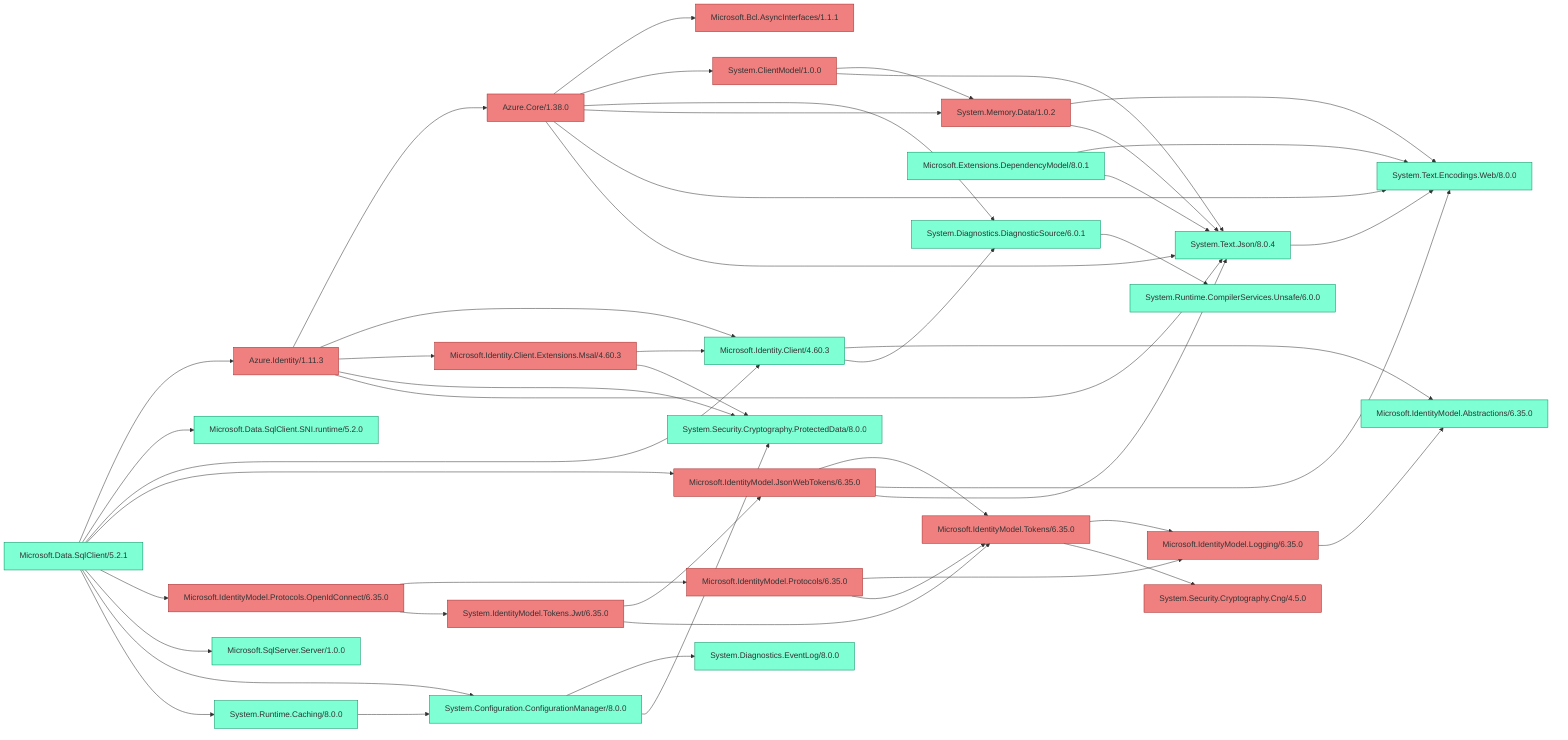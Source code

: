 %% Generated by https://github.com/0xced/Chisel

graph LR

classDef default fill:aquamarine,stroke:#009061,color:#333333
classDef removed fill:lightcoral,stroke:#A42A2A

Azure.Core/1.38.0 --> Microsoft.Bcl.AsyncInterfaces/1.1.1
Azure.Core/1.38.0 --> System.ClientModel/1.0.0
Azure.Core/1.38.0 --> System.Diagnostics.DiagnosticSource/6.0.1
Azure.Core/1.38.0 --> System.Memory.Data/1.0.2
Azure.Core/1.38.0 --> System.Text.Encodings.Web/8.0.0
Azure.Core/1.38.0 --> System.Text.Json/8.0.4
Azure.Identity/1.11.3 --> Azure.Core/1.38.0
Azure.Identity/1.11.3 --> Microsoft.Identity.Client/4.60.3
Azure.Identity/1.11.3 --> Microsoft.Identity.Client.Extensions.Msal/4.60.3
Azure.Identity/1.11.3 --> System.Security.Cryptography.ProtectedData/8.0.0
Azure.Identity/1.11.3 --> System.Text.Json/8.0.4
Microsoft.Data.SqlClient/5.2.1 --> Azure.Identity/1.11.3
Microsoft.Data.SqlClient/5.2.1 --> Microsoft.Data.SqlClient.SNI.runtime/5.2.0
Microsoft.Data.SqlClient/5.2.1 --> Microsoft.Identity.Client/4.60.3
Microsoft.Data.SqlClient/5.2.1 --> Microsoft.IdentityModel.JsonWebTokens/6.35.0
Microsoft.Data.SqlClient/5.2.1 --> Microsoft.IdentityModel.Protocols.OpenIdConnect/6.35.0
Microsoft.Data.SqlClient/5.2.1 --> Microsoft.SqlServer.Server/1.0.0
Microsoft.Data.SqlClient/5.2.1 --> System.Configuration.ConfigurationManager/8.0.0
Microsoft.Data.SqlClient/5.2.1 --> System.Runtime.Caching/8.0.0
Microsoft.Extensions.DependencyModel/8.0.1 --> System.Text.Encodings.Web/8.0.0
Microsoft.Extensions.DependencyModel/8.0.1 --> System.Text.Json/8.0.4
Microsoft.Identity.Client/4.60.3 --> Microsoft.IdentityModel.Abstractions/6.35.0
Microsoft.Identity.Client/4.60.3 --> System.Diagnostics.DiagnosticSource/6.0.1
Microsoft.Identity.Client.Extensions.Msal/4.60.3 --> Microsoft.Identity.Client/4.60.3
Microsoft.Identity.Client.Extensions.Msal/4.60.3 --> System.Security.Cryptography.ProtectedData/8.0.0
Microsoft.IdentityModel.JsonWebTokens/6.35.0 --> Microsoft.IdentityModel.Tokens/6.35.0
Microsoft.IdentityModel.JsonWebTokens/6.35.0 --> System.Text.Encodings.Web/8.0.0
Microsoft.IdentityModel.JsonWebTokens/6.35.0 --> System.Text.Json/8.0.4
Microsoft.IdentityModel.Logging/6.35.0 --> Microsoft.IdentityModel.Abstractions/6.35.0
Microsoft.IdentityModel.Protocols/6.35.0 --> Microsoft.IdentityModel.Logging/6.35.0
Microsoft.IdentityModel.Protocols/6.35.0 --> Microsoft.IdentityModel.Tokens/6.35.0
Microsoft.IdentityModel.Protocols.OpenIdConnect/6.35.0 --> Microsoft.IdentityModel.Protocols/6.35.0
Microsoft.IdentityModel.Protocols.OpenIdConnect/6.35.0 --> System.IdentityModel.Tokens.Jwt/6.35.0
Microsoft.IdentityModel.Tokens/6.35.0 --> Microsoft.IdentityModel.Logging/6.35.0
Microsoft.IdentityModel.Tokens/6.35.0 --> System.Security.Cryptography.Cng/4.5.0
System.ClientModel/1.0.0 --> System.Memory.Data/1.0.2
System.ClientModel/1.0.0 --> System.Text.Json/8.0.4
System.Configuration.ConfigurationManager/8.0.0 --> System.Diagnostics.EventLog/8.0.0
System.Configuration.ConfigurationManager/8.0.0 --> System.Security.Cryptography.ProtectedData/8.0.0
System.Diagnostics.DiagnosticSource/6.0.1 --> System.Runtime.CompilerServices.Unsafe/6.0.0
System.IdentityModel.Tokens.Jwt/6.35.0 --> Microsoft.IdentityModel.JsonWebTokens/6.35.0
System.IdentityModel.Tokens.Jwt/6.35.0 --> Microsoft.IdentityModel.Tokens/6.35.0
System.Memory.Data/1.0.2 --> System.Text.Encodings.Web/8.0.0
System.Memory.Data/1.0.2 --> System.Text.Json/8.0.4
System.Runtime.Caching/8.0.0 --> System.Configuration.ConfigurationManager/8.0.0
System.Text.Json/8.0.4 --> System.Text.Encodings.Web/8.0.0

class Azure.Core/1.38.0 removed
class Azure.Identity/1.11.3 removed
class Microsoft.Bcl.AsyncInterfaces/1.1.1 removed
class Microsoft.Data.SqlClient/5.2.1 default
class Microsoft.Data.SqlClient.SNI.runtime/5.2.0 default
class Microsoft.Extensions.DependencyModel/8.0.1 default
class Microsoft.Identity.Client/4.60.3 default
class Microsoft.Identity.Client.Extensions.Msal/4.60.3 removed
class Microsoft.IdentityModel.Abstractions/6.35.0 default
class Microsoft.IdentityModel.JsonWebTokens/6.35.0 removed
class Microsoft.IdentityModel.Logging/6.35.0 removed
class Microsoft.IdentityModel.Protocols/6.35.0 removed
class Microsoft.IdentityModel.Protocols.OpenIdConnect/6.35.0 removed
class Microsoft.IdentityModel.Tokens/6.35.0 removed
class Microsoft.SqlServer.Server/1.0.0 default
class System.ClientModel/1.0.0 removed
class System.Configuration.ConfigurationManager/8.0.0 default
class System.Diagnostics.DiagnosticSource/6.0.1 default
class System.Diagnostics.EventLog/8.0.0 default
class System.IdentityModel.Tokens.Jwt/6.35.0 removed
class System.Memory.Data/1.0.2 removed
class System.Runtime.Caching/8.0.0 default
class System.Runtime.CompilerServices.Unsafe/6.0.0 default
class System.Security.Cryptography.Cng/4.5.0 removed
class System.Security.Cryptography.ProtectedData/8.0.0 default
class System.Text.Encodings.Web/8.0.0 default
class System.Text.Json/8.0.4 default